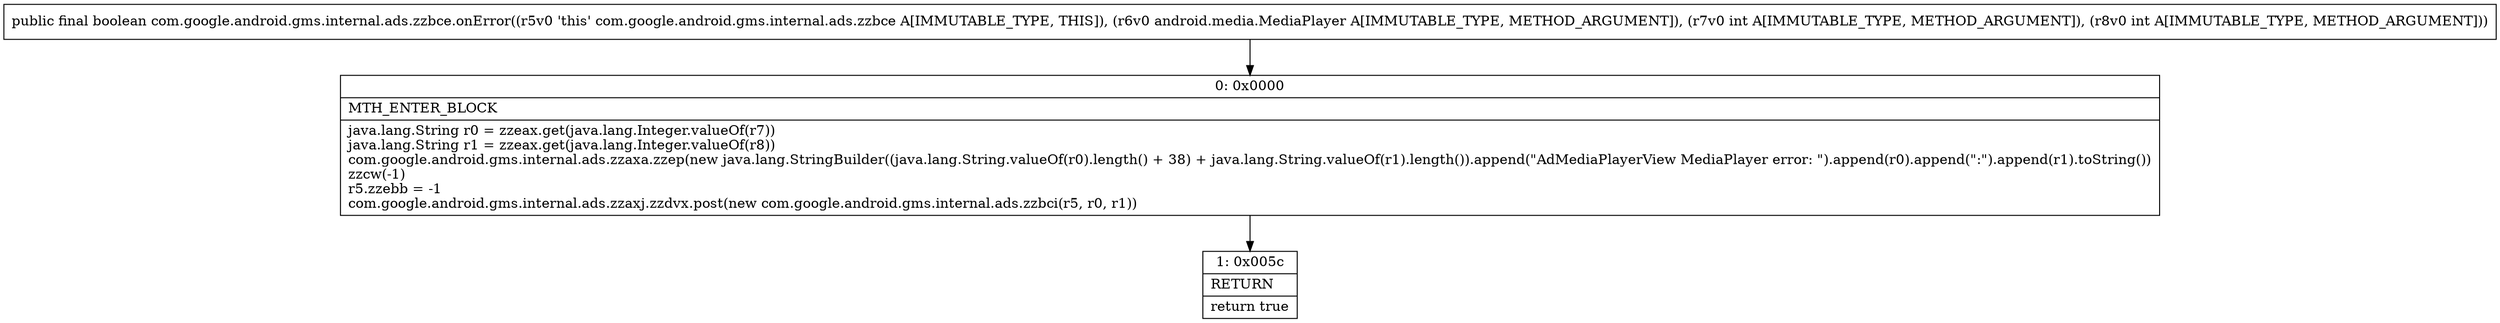 digraph "CFG forcom.google.android.gms.internal.ads.zzbce.onError(Landroid\/media\/MediaPlayer;II)Z" {
Node_0 [shape=record,label="{0\:\ 0x0000|MTH_ENTER_BLOCK\l|java.lang.String r0 = zzeax.get(java.lang.Integer.valueOf(r7))\ljava.lang.String r1 = zzeax.get(java.lang.Integer.valueOf(r8))\lcom.google.android.gms.internal.ads.zzaxa.zzep(new java.lang.StringBuilder((java.lang.String.valueOf(r0).length() + 38) + java.lang.String.valueOf(r1).length()).append(\"AdMediaPlayerView MediaPlayer error: \").append(r0).append(\":\").append(r1).toString())\lzzcw(\-1)\lr5.zzebb = \-1\lcom.google.android.gms.internal.ads.zzaxj.zzdvx.post(new com.google.android.gms.internal.ads.zzbci(r5, r0, r1))\l}"];
Node_1 [shape=record,label="{1\:\ 0x005c|RETURN\l|return true\l}"];
MethodNode[shape=record,label="{public final boolean com.google.android.gms.internal.ads.zzbce.onError((r5v0 'this' com.google.android.gms.internal.ads.zzbce A[IMMUTABLE_TYPE, THIS]), (r6v0 android.media.MediaPlayer A[IMMUTABLE_TYPE, METHOD_ARGUMENT]), (r7v0 int A[IMMUTABLE_TYPE, METHOD_ARGUMENT]), (r8v0 int A[IMMUTABLE_TYPE, METHOD_ARGUMENT])) }"];
MethodNode -> Node_0;
Node_0 -> Node_1;
}


